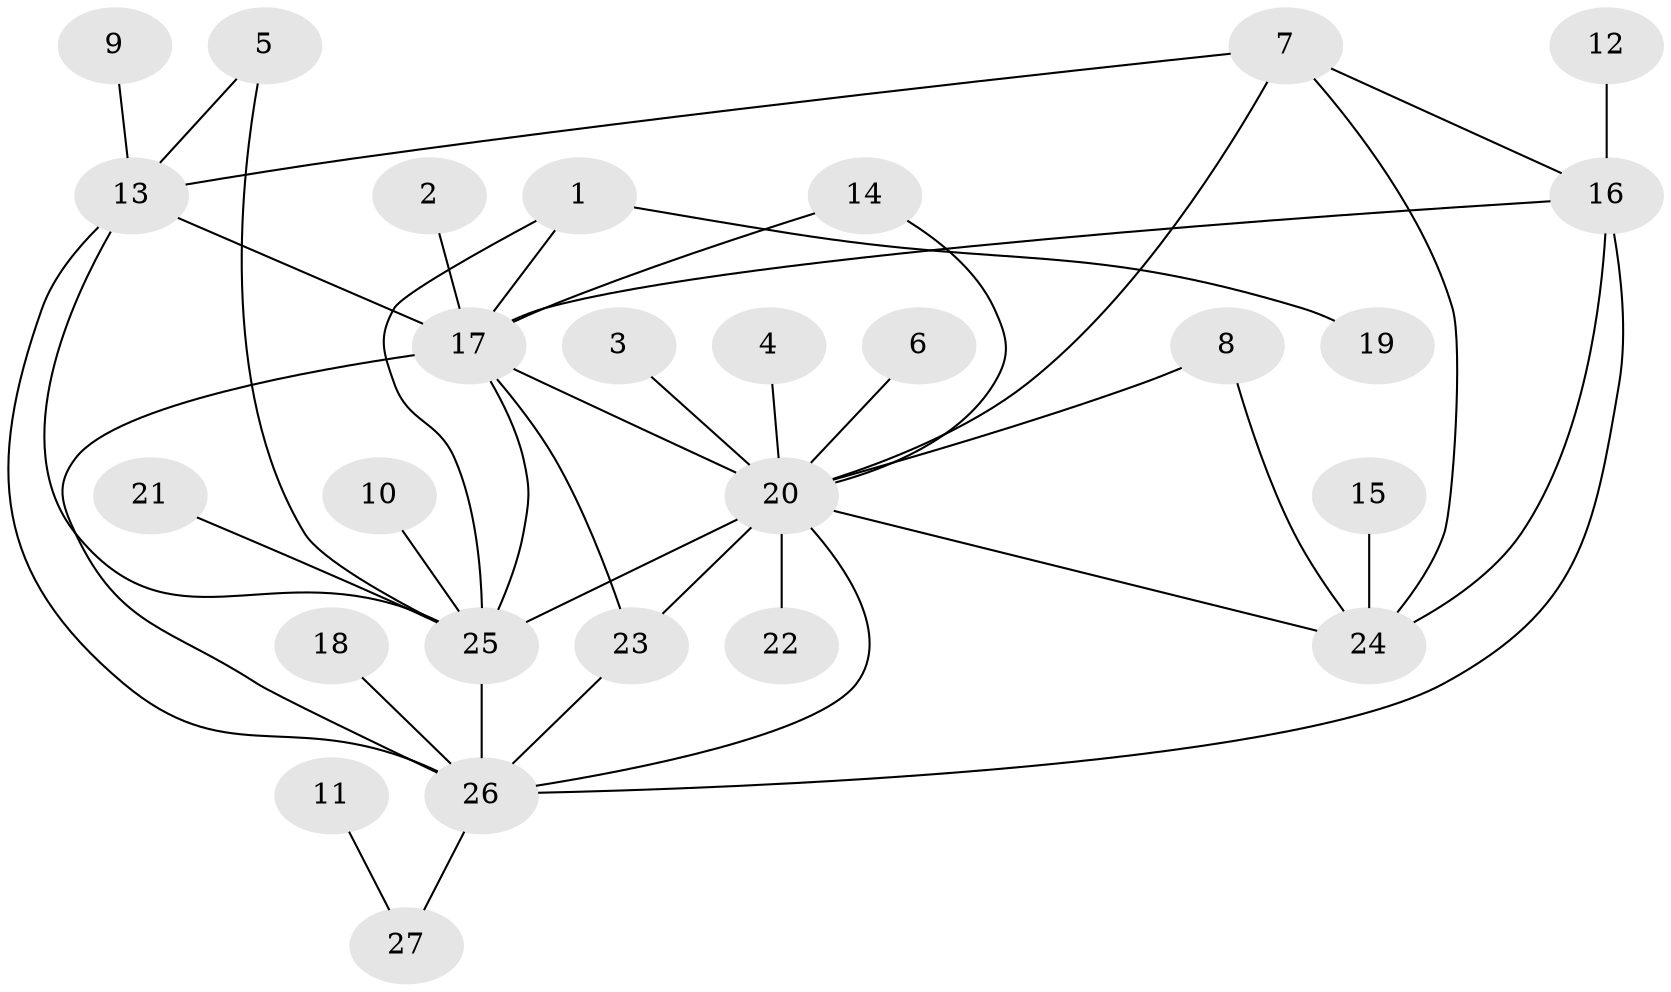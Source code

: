 // original degree distribution, {11: 0.018867924528301886, 7: 0.03773584905660377, 9: 0.018867924528301886, 16: 0.018867924528301886, 3: 0.11320754716981132, 2: 0.22641509433962265, 1: 0.41509433962264153, 5: 0.05660377358490566, 4: 0.05660377358490566, 13: 0.018867924528301886, 6: 0.018867924528301886}
// Generated by graph-tools (version 1.1) at 2025/49/03/09/25 03:49:54]
// undirected, 27 vertices, 42 edges
graph export_dot {
graph [start="1"]
  node [color=gray90,style=filled];
  1;
  2;
  3;
  4;
  5;
  6;
  7;
  8;
  9;
  10;
  11;
  12;
  13;
  14;
  15;
  16;
  17;
  18;
  19;
  20;
  21;
  22;
  23;
  24;
  25;
  26;
  27;
  1 -- 17 [weight=1.0];
  1 -- 19 [weight=1.0];
  1 -- 25 [weight=1.0];
  2 -- 17 [weight=1.0];
  3 -- 20 [weight=1.0];
  4 -- 20 [weight=1.0];
  5 -- 13 [weight=1.0];
  5 -- 25 [weight=1.0];
  6 -- 20 [weight=1.0];
  7 -- 13 [weight=1.0];
  7 -- 16 [weight=1.0];
  7 -- 20 [weight=1.0];
  7 -- 24 [weight=1.0];
  8 -- 20 [weight=1.0];
  8 -- 24 [weight=1.0];
  9 -- 13 [weight=1.0];
  10 -- 25 [weight=1.0];
  11 -- 27 [weight=1.0];
  12 -- 16 [weight=1.0];
  13 -- 17 [weight=1.0];
  13 -- 25 [weight=1.0];
  13 -- 26 [weight=1.0];
  14 -- 17 [weight=1.0];
  14 -- 20 [weight=1.0];
  15 -- 24 [weight=1.0];
  16 -- 17 [weight=1.0];
  16 -- 24 [weight=1.0];
  16 -- 26 [weight=1.0];
  17 -- 20 [weight=1.0];
  17 -- 23 [weight=1.0];
  17 -- 25 [weight=1.0];
  17 -- 26 [weight=1.0];
  18 -- 26 [weight=1.0];
  20 -- 22 [weight=1.0];
  20 -- 23 [weight=1.0];
  20 -- 24 [weight=1.0];
  20 -- 25 [weight=3.0];
  20 -- 26 [weight=2.0];
  21 -- 25 [weight=1.0];
  23 -- 26 [weight=1.0];
  25 -- 26 [weight=2.0];
  26 -- 27 [weight=1.0];
}
